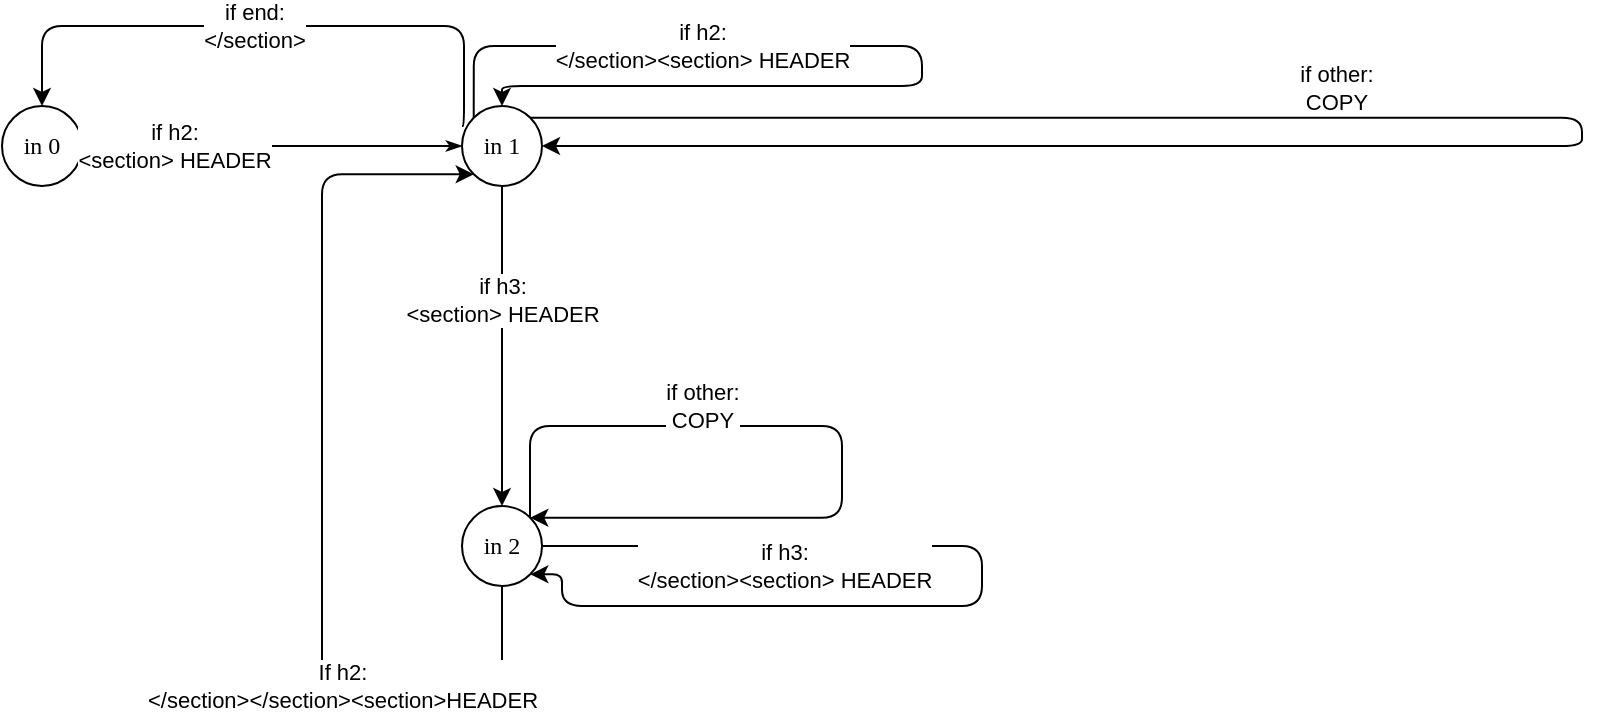 <mxfile version="20.5.3" type="device"><diagram name="Page-1" id="8ce9d11a-91a2-4d17-14d8-a56ed91bf033"><mxGraphModel dx="1256" dy="1333" grid="1" gridSize="10" guides="1" tooltips="1" connect="1" arrows="1" fold="1" page="1" pageScale="1" pageWidth="1100" pageHeight="850" background="none" math="0" shadow="0"><root><mxCell id="0"/><mxCell id="1" parent="0"/><mxCell id="17ea667e15c223fc-3" value="in 0" style="ellipse;whiteSpace=wrap;html=1;rounded=1;shadow=0;labelBackgroundColor=none;strokeWidth=1;fontFamily=Verdana;fontSize=12;align=center;" parent="1" vertex="1"><mxGeometry x="80" y="80" width="40" height="40" as="geometry"/></mxCell><mxCell id="17ea667e15c223fc-52" style="edgeStyle=orthogonalEdgeStyle;rounded=1;html=1;labelBackgroundColor=none;startArrow=none;startFill=0;startSize=5;endArrow=classicThin;endFill=1;endSize=5;jettySize=auto;orthogonalLoop=1;strokeWidth=1;fontFamily=Verdana;fontSize=8;entryX=0;entryY=0.5;entryDx=0;entryDy=0;exitX=1;exitY=0.5;exitDx=0;exitDy=0;" parent="1" source="17ea667e15c223fc-3" target="7liSvD22Tb6OabMu4bME-3" edge="1"><mxGeometry relative="1" as="geometry"><mxPoint x="170" y="160" as="sourcePoint"/><mxPoint x="100" y="330" as="targetPoint"/><Array as="points"><mxPoint x="180" y="100"/><mxPoint x="180" y="100"/></Array></mxGeometry></mxCell><mxCell id="7liSvD22Tb6OabMu4bME-4" value="if h2:&lt;br&gt;&amp;lt;section&amp;gt; HEADER" style="edgeLabel;html=1;align=center;verticalAlign=middle;resizable=0;points=[];" vertex="1" connectable="0" parent="17ea667e15c223fc-52"><mxGeometry x="0.221" relative="1" as="geometry"><mxPoint x="-70" as="offset"/></mxGeometry></mxCell><mxCell id="7liSvD22Tb6OabMu4bME-10" style="edgeStyle=orthogonalEdgeStyle;rounded=1;orthogonalLoop=1;jettySize=auto;html=1;exitX=0.5;exitY=1;exitDx=0;exitDy=0;entryX=0.5;entryY=0;entryDx=0;entryDy=0;" edge="1" parent="1" source="7liSvD22Tb6OabMu4bME-3" target="7liSvD22Tb6OabMu4bME-5"><mxGeometry relative="1" as="geometry"/></mxCell><mxCell id="7liSvD22Tb6OabMu4bME-11" value="if h3:&lt;br&gt;&amp;lt;section&amp;gt; HEADER" style="edgeLabel;html=1;align=center;verticalAlign=middle;resizable=0;points=[];" vertex="1" connectable="0" parent="7liSvD22Tb6OabMu4bME-10"><mxGeometry x="-0.287" relative="1" as="geometry"><mxPoint as="offset"/></mxGeometry></mxCell><mxCell id="7liSvD22Tb6OabMu4bME-3" value="in 1" style="ellipse;whiteSpace=wrap;html=1;rounded=1;shadow=0;labelBackgroundColor=none;strokeWidth=1;fontFamily=Verdana;fontSize=12;align=center;" vertex="1" parent="1"><mxGeometry x="310" y="80" width="40" height="40" as="geometry"/></mxCell><mxCell id="7liSvD22Tb6OabMu4bME-5" value="in 2" style="ellipse;whiteSpace=wrap;html=1;rounded=1;shadow=0;labelBackgroundColor=none;strokeWidth=1;fontFamily=Verdana;fontSize=12;align=center;" vertex="1" parent="1"><mxGeometry x="310" y="280" width="40" height="40" as="geometry"/></mxCell><mxCell id="7liSvD22Tb6OabMu4bME-6" style="edgeStyle=orthogonalEdgeStyle;rounded=1;orthogonalLoop=1;jettySize=auto;html=1;exitX=0;exitY=0;exitDx=0;exitDy=0;entryX=0.5;entryY=0;entryDx=0;entryDy=0;" edge="1" parent="1" source="7liSvD22Tb6OabMu4bME-3" target="7liSvD22Tb6OabMu4bME-3"><mxGeometry relative="1" as="geometry"><mxPoint x="180" y="250" as="targetPoint"/><Array as="points"><mxPoint x="316" y="50"/><mxPoint x="540" y="50"/><mxPoint x="540" y="70"/><mxPoint x="330" y="70"/></Array></mxGeometry></mxCell><mxCell id="7liSvD22Tb6OabMu4bME-7" value="if h2:&lt;br&gt;&amp;lt;/section&amp;gt;&amp;lt;section&amp;gt; HEADER" style="edgeLabel;html=1;align=center;verticalAlign=middle;resizable=0;points=[];" vertex="1" connectable="0" parent="7liSvD22Tb6OabMu4bME-6"><mxGeometry x="-0.347" relative="1" as="geometry"><mxPoint x="-13" as="offset"/></mxGeometry></mxCell><mxCell id="7liSvD22Tb6OabMu4bME-8" style="edgeStyle=orthogonalEdgeStyle;rounded=1;orthogonalLoop=1;jettySize=auto;html=1;exitX=1;exitY=0;exitDx=0;exitDy=0;entryX=1;entryY=0.5;entryDx=0;entryDy=0;" edge="1" parent="1" source="7liSvD22Tb6OabMu4bME-3" target="7liSvD22Tb6OabMu4bME-3"><mxGeometry relative="1" as="geometry"><mxPoint x="410" y="140" as="sourcePoint"/><mxPoint x="463" y="302" as="targetPoint"/><Array as="points"><mxPoint x="870" y="86"/><mxPoint x="870" y="100"/></Array></mxGeometry></mxCell><mxCell id="7liSvD22Tb6OabMu4bME-9" value="if other:&lt;br&gt;COPY" style="edgeLabel;html=1;align=center;verticalAlign=middle;resizable=0;points=[];" vertex="1" connectable="0" parent="7liSvD22Tb6OabMu4bME-8"><mxGeometry x="-0.347" relative="1" as="geometry"><mxPoint x="57" y="-15" as="offset"/></mxGeometry></mxCell><mxCell id="7liSvD22Tb6OabMu4bME-12" style="edgeStyle=orthogonalEdgeStyle;rounded=1;orthogonalLoop=1;jettySize=auto;html=1;exitX=0.5;exitY=1;exitDx=0;exitDy=0;entryX=0;entryY=1;entryDx=0;entryDy=0;" edge="1" parent="1" source="7liSvD22Tb6OabMu4bME-5" target="7liSvD22Tb6OabMu4bME-3"><mxGeometry relative="1" as="geometry"><mxPoint x="350" y="450.0" as="sourcePoint"/><mxPoint x="260" y="120" as="targetPoint"/><Array as="points"><mxPoint x="330" y="370"/><mxPoint x="240" y="370"/><mxPoint x="240" y="114"/></Array></mxGeometry></mxCell><mxCell id="7liSvD22Tb6OabMu4bME-13" value="If h2:&lt;br&gt;&amp;lt;/section&amp;gt;&amp;lt;/section&amp;gt;&amp;lt;section&amp;gt;HEADER" style="edgeLabel;html=1;align=center;verticalAlign=middle;resizable=0;points=[];" vertex="1" connectable="0" parent="7liSvD22Tb6OabMu4bME-12"><mxGeometry x="-0.347" relative="1" as="geometry"><mxPoint x="10" y="14" as="offset"/></mxGeometry></mxCell><mxCell id="7liSvD22Tb6OabMu4bME-14" style="edgeStyle=orthogonalEdgeStyle;rounded=1;orthogonalLoop=1;jettySize=auto;html=1;entryX=1;entryY=0;entryDx=0;entryDy=0;" edge="1" parent="1" source="7liSvD22Tb6OabMu4bME-5" target="7liSvD22Tb6OabMu4bME-5"><mxGeometry relative="1" as="geometry"><mxPoint x="420" y="300" as="sourcePoint"/><mxPoint x="440.042" y="478.282" as="targetPoint"/><Array as="points"><mxPoint x="344" y="240"/><mxPoint x="500" y="240"/><mxPoint x="500" y="286"/></Array></mxGeometry></mxCell><mxCell id="7liSvD22Tb6OabMu4bME-15" value="if other:&lt;br&gt;COPY" style="edgeLabel;html=1;align=center;verticalAlign=middle;resizable=0;points=[];" vertex="1" connectable="0" parent="7liSvD22Tb6OabMu4bME-14"><mxGeometry x="-0.347" relative="1" as="geometry"><mxPoint y="-10" as="offset"/></mxGeometry></mxCell><mxCell id="7liSvD22Tb6OabMu4bME-16" style="edgeStyle=orthogonalEdgeStyle;rounded=1;orthogonalLoop=1;jettySize=auto;html=1;exitX=1;exitY=0.5;exitDx=0;exitDy=0;entryX=1;entryY=1;entryDx=0;entryDy=0;" edge="1" parent="1" source="7liSvD22Tb6OabMu4bME-5" target="7liSvD22Tb6OabMu4bME-5"><mxGeometry relative="1" as="geometry"><mxPoint x="360" y="440" as="sourcePoint"/><mxPoint x="360" y="600" as="targetPoint"/><Array as="points"><mxPoint x="570" y="300"/><mxPoint x="570" y="330"/><mxPoint x="360" y="330"/><mxPoint x="360" y="314"/></Array></mxGeometry></mxCell><mxCell id="7liSvD22Tb6OabMu4bME-17" value="if h3:&lt;br&gt;&amp;lt;/section&amp;gt;&amp;lt;section&amp;gt; HEADER" style="edgeLabel;html=1;align=center;verticalAlign=middle;resizable=0;points=[];" vertex="1" connectable="0" parent="7liSvD22Tb6OabMu4bME-16"><mxGeometry x="-0.287" relative="1" as="geometry"><mxPoint x="-55" y="10" as="offset"/></mxGeometry></mxCell><mxCell id="7liSvD22Tb6OabMu4bME-18" style="edgeStyle=orthogonalEdgeStyle;rounded=1;orthogonalLoop=1;jettySize=auto;html=1;entryX=0.5;entryY=0;entryDx=0;entryDy=0;" edge="1" parent="1" target="17ea667e15c223fc-3"><mxGeometry relative="1" as="geometry"><mxPoint x="310" y="90" as="sourcePoint"/><mxPoint x="140" y="60" as="targetPoint"/><Array as="points"><mxPoint x="311" y="40"/><mxPoint x="100" y="40"/></Array></mxGeometry></mxCell><mxCell id="7liSvD22Tb6OabMu4bME-19" value="if end:&lt;br&gt;&amp;lt;/section&amp;gt;" style="edgeLabel;html=1;align=center;verticalAlign=middle;resizable=0;points=[];" vertex="1" connectable="0" parent="7liSvD22Tb6OabMu4bME-18"><mxGeometry x="-0.347" relative="1" as="geometry"><mxPoint x="-58" as="offset"/></mxGeometry></mxCell></root></mxGraphModel></diagram></mxfile>